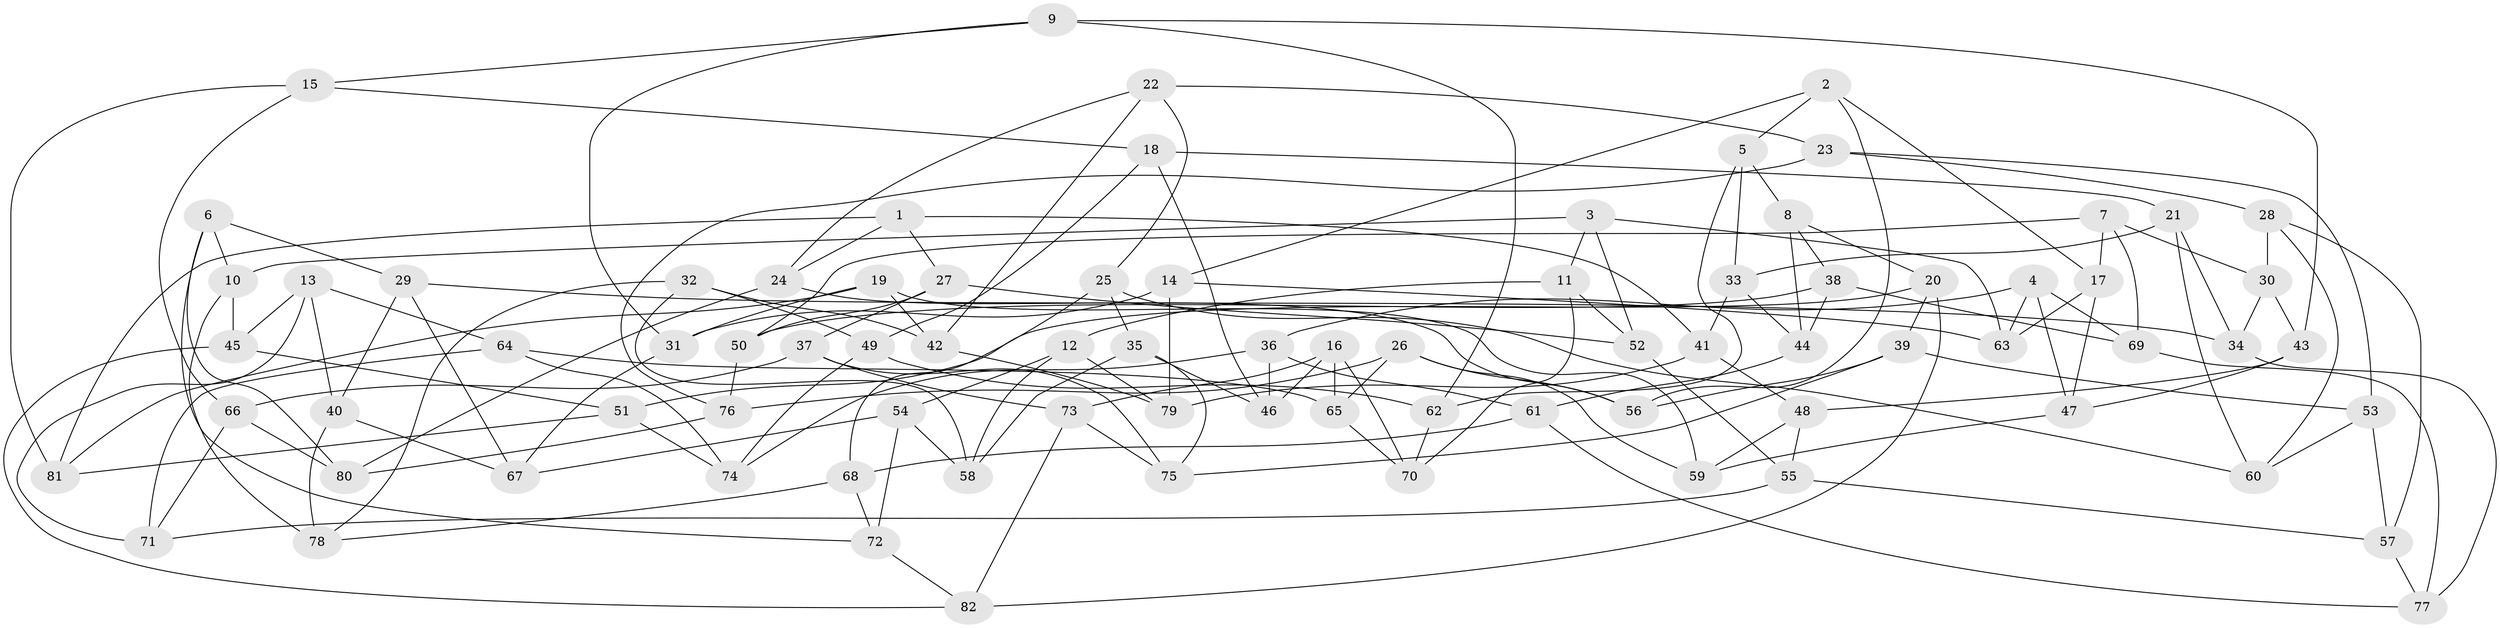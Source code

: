 // Generated by graph-tools (version 1.1) at 2025/11/02/27/25 16:11:43]
// undirected, 82 vertices, 164 edges
graph export_dot {
graph [start="1"]
  node [color=gray90,style=filled];
  1;
  2;
  3;
  4;
  5;
  6;
  7;
  8;
  9;
  10;
  11;
  12;
  13;
  14;
  15;
  16;
  17;
  18;
  19;
  20;
  21;
  22;
  23;
  24;
  25;
  26;
  27;
  28;
  29;
  30;
  31;
  32;
  33;
  34;
  35;
  36;
  37;
  38;
  39;
  40;
  41;
  42;
  43;
  44;
  45;
  46;
  47;
  48;
  49;
  50;
  51;
  52;
  53;
  54;
  55;
  56;
  57;
  58;
  59;
  60;
  61;
  62;
  63;
  64;
  65;
  66;
  67;
  68;
  69;
  70;
  71;
  72;
  73;
  74;
  75;
  76;
  77;
  78;
  79;
  80;
  81;
  82;
  1 -- 81;
  1 -- 24;
  1 -- 27;
  1 -- 41;
  2 -- 14;
  2 -- 5;
  2 -- 56;
  2 -- 17;
  3 -- 63;
  3 -- 10;
  3 -- 11;
  3 -- 52;
  4 -- 69;
  4 -- 36;
  4 -- 63;
  4 -- 47;
  5 -- 33;
  5 -- 8;
  5 -- 62;
  6 -- 29;
  6 -- 10;
  6 -- 80;
  6 -- 72;
  7 -- 17;
  7 -- 69;
  7 -- 50;
  7 -- 30;
  8 -- 38;
  8 -- 44;
  8 -- 20;
  9 -- 31;
  9 -- 62;
  9 -- 43;
  9 -- 15;
  10 -- 78;
  10 -- 45;
  11 -- 12;
  11 -- 52;
  11 -- 70;
  12 -- 79;
  12 -- 58;
  12 -- 54;
  13 -- 71;
  13 -- 40;
  13 -- 64;
  13 -- 45;
  14 -- 31;
  14 -- 63;
  14 -- 79;
  15 -- 18;
  15 -- 81;
  15 -- 66;
  16 -- 46;
  16 -- 65;
  16 -- 70;
  16 -- 73;
  17 -- 47;
  17 -- 63;
  18 -- 49;
  18 -- 46;
  18 -- 21;
  19 -- 42;
  19 -- 81;
  19 -- 59;
  19 -- 31;
  20 -- 39;
  20 -- 82;
  20 -- 51;
  21 -- 60;
  21 -- 34;
  21 -- 33;
  22 -- 24;
  22 -- 23;
  22 -- 42;
  22 -- 25;
  23 -- 76;
  23 -- 28;
  23 -- 53;
  24 -- 80;
  24 -- 56;
  25 -- 35;
  25 -- 68;
  25 -- 60;
  26 -- 56;
  26 -- 59;
  26 -- 76;
  26 -- 65;
  27 -- 37;
  27 -- 50;
  27 -- 52;
  28 -- 57;
  28 -- 30;
  28 -- 60;
  29 -- 40;
  29 -- 67;
  29 -- 34;
  30 -- 43;
  30 -- 34;
  31 -- 67;
  32 -- 49;
  32 -- 58;
  32 -- 78;
  32 -- 42;
  33 -- 44;
  33 -- 41;
  34 -- 77;
  35 -- 58;
  35 -- 75;
  35 -- 46;
  36 -- 61;
  36 -- 46;
  36 -- 74;
  37 -- 66;
  37 -- 73;
  37 -- 75;
  38 -- 50;
  38 -- 44;
  38 -- 69;
  39 -- 75;
  39 -- 56;
  39 -- 53;
  40 -- 78;
  40 -- 67;
  41 -- 48;
  41 -- 79;
  42 -- 79;
  43 -- 48;
  43 -- 47;
  44 -- 61;
  45 -- 82;
  45 -- 51;
  47 -- 59;
  48 -- 55;
  48 -- 59;
  49 -- 62;
  49 -- 74;
  50 -- 76;
  51 -- 81;
  51 -- 74;
  52 -- 55;
  53 -- 57;
  53 -- 60;
  54 -- 58;
  54 -- 67;
  54 -- 72;
  55 -- 57;
  55 -- 71;
  57 -- 77;
  61 -- 68;
  61 -- 77;
  62 -- 70;
  64 -- 71;
  64 -- 65;
  64 -- 74;
  65 -- 70;
  66 -- 80;
  66 -- 71;
  68 -- 78;
  68 -- 72;
  69 -- 77;
  72 -- 82;
  73 -- 82;
  73 -- 75;
  76 -- 80;
}
